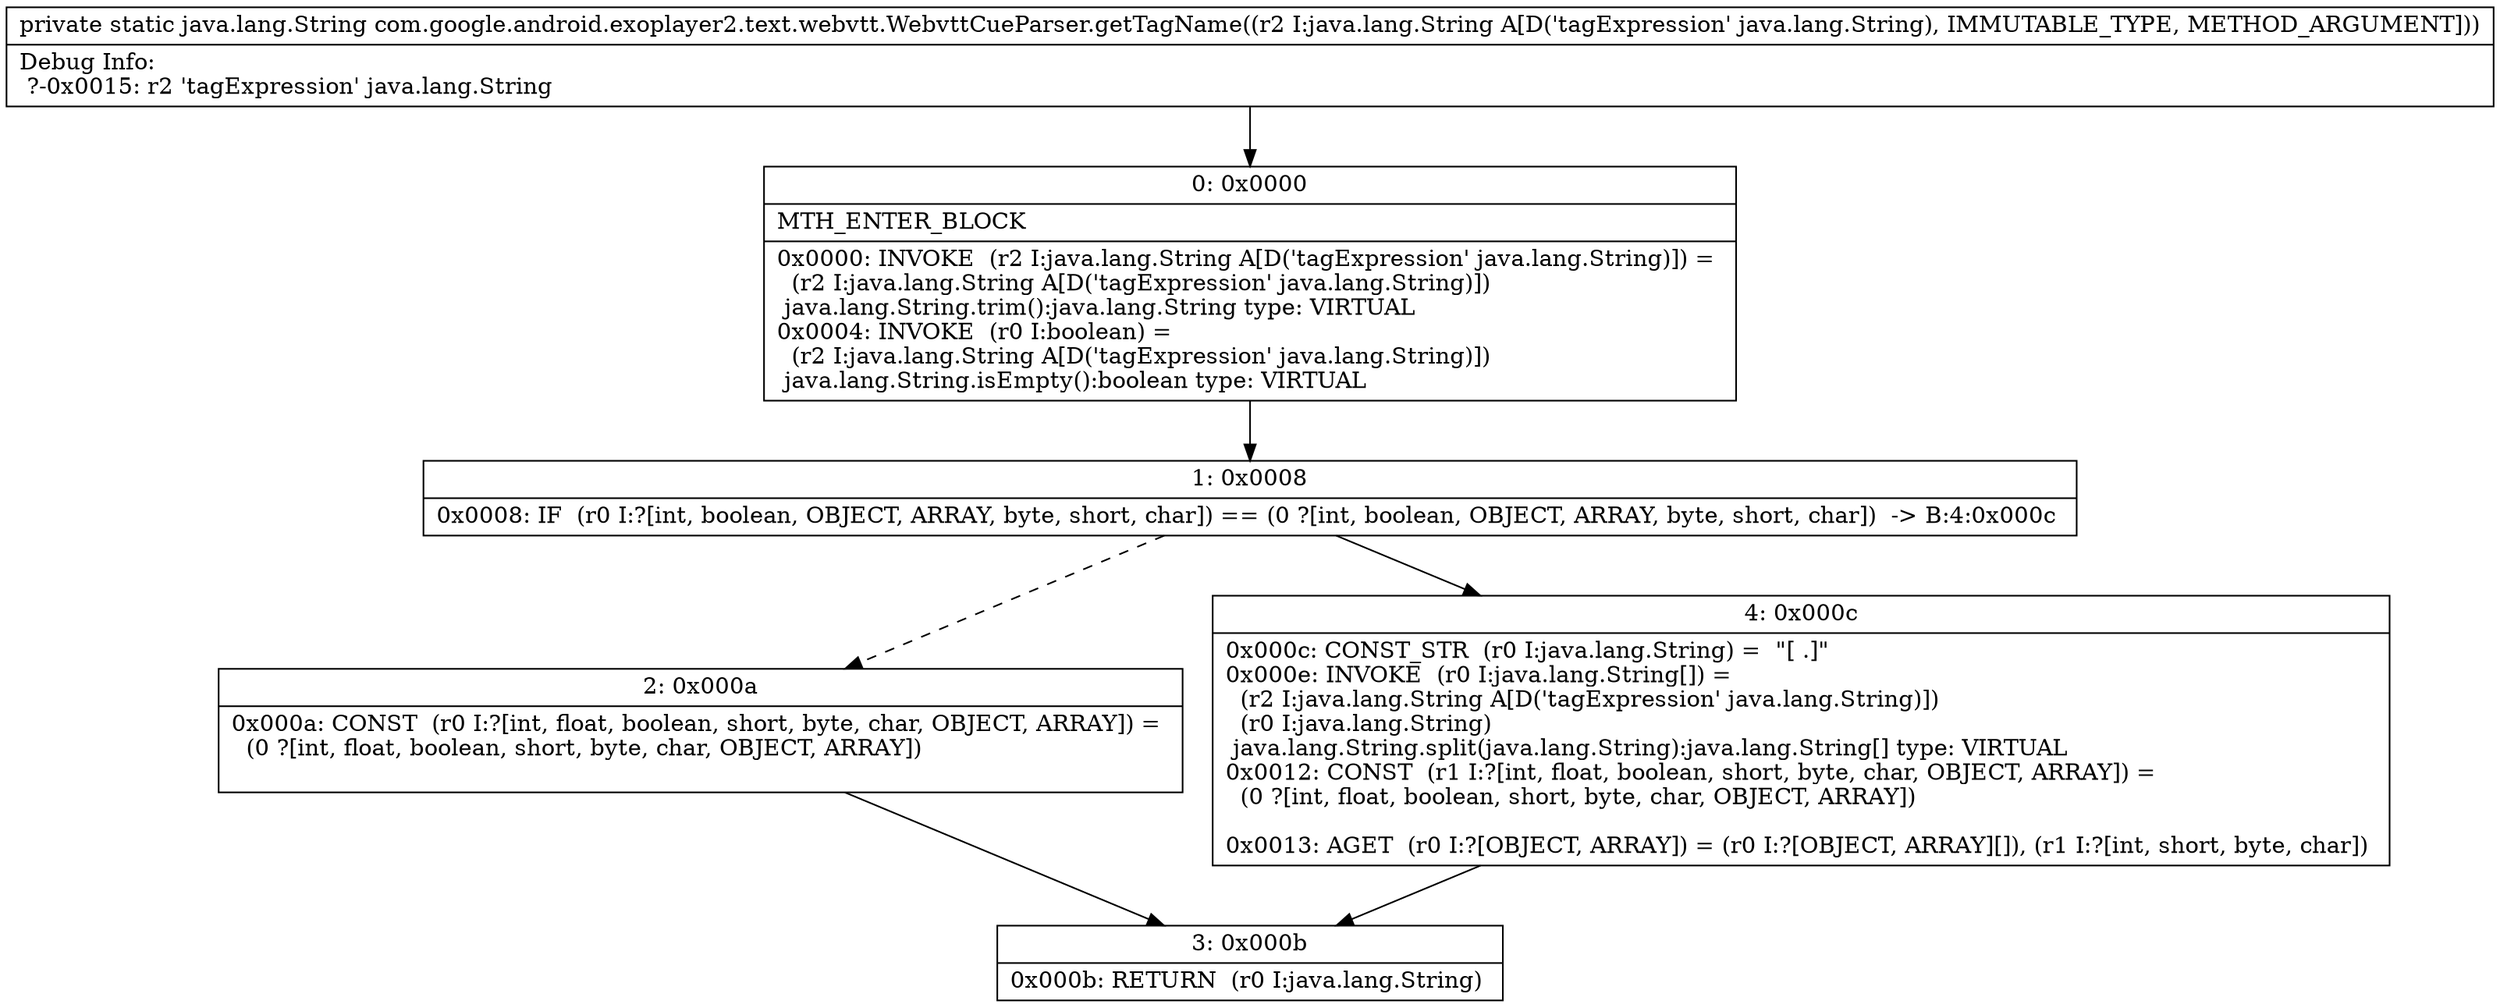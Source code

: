 digraph "CFG forcom.google.android.exoplayer2.text.webvtt.WebvttCueParser.getTagName(Ljava\/lang\/String;)Ljava\/lang\/String;" {
Node_0 [shape=record,label="{0\:\ 0x0000|MTH_ENTER_BLOCK\l|0x0000: INVOKE  (r2 I:java.lang.String A[D('tagExpression' java.lang.String)]) = \l  (r2 I:java.lang.String A[D('tagExpression' java.lang.String)])\l java.lang.String.trim():java.lang.String type: VIRTUAL \l0x0004: INVOKE  (r0 I:boolean) = \l  (r2 I:java.lang.String A[D('tagExpression' java.lang.String)])\l java.lang.String.isEmpty():boolean type: VIRTUAL \l}"];
Node_1 [shape=record,label="{1\:\ 0x0008|0x0008: IF  (r0 I:?[int, boolean, OBJECT, ARRAY, byte, short, char]) == (0 ?[int, boolean, OBJECT, ARRAY, byte, short, char])  \-\> B:4:0x000c \l}"];
Node_2 [shape=record,label="{2\:\ 0x000a|0x000a: CONST  (r0 I:?[int, float, boolean, short, byte, char, OBJECT, ARRAY]) = \l  (0 ?[int, float, boolean, short, byte, char, OBJECT, ARRAY])\l \l}"];
Node_3 [shape=record,label="{3\:\ 0x000b|0x000b: RETURN  (r0 I:java.lang.String) \l}"];
Node_4 [shape=record,label="{4\:\ 0x000c|0x000c: CONST_STR  (r0 I:java.lang.String) =  \"[ .]\" \l0x000e: INVOKE  (r0 I:java.lang.String[]) = \l  (r2 I:java.lang.String A[D('tagExpression' java.lang.String)])\l  (r0 I:java.lang.String)\l java.lang.String.split(java.lang.String):java.lang.String[] type: VIRTUAL \l0x0012: CONST  (r1 I:?[int, float, boolean, short, byte, char, OBJECT, ARRAY]) = \l  (0 ?[int, float, boolean, short, byte, char, OBJECT, ARRAY])\l \l0x0013: AGET  (r0 I:?[OBJECT, ARRAY]) = (r0 I:?[OBJECT, ARRAY][]), (r1 I:?[int, short, byte, char]) \l}"];
MethodNode[shape=record,label="{private static java.lang.String com.google.android.exoplayer2.text.webvtt.WebvttCueParser.getTagName((r2 I:java.lang.String A[D('tagExpression' java.lang.String), IMMUTABLE_TYPE, METHOD_ARGUMENT]))  | Debug Info:\l  ?\-0x0015: r2 'tagExpression' java.lang.String\l}"];
MethodNode -> Node_0;
Node_0 -> Node_1;
Node_1 -> Node_2[style=dashed];
Node_1 -> Node_4;
Node_2 -> Node_3;
Node_4 -> Node_3;
}

